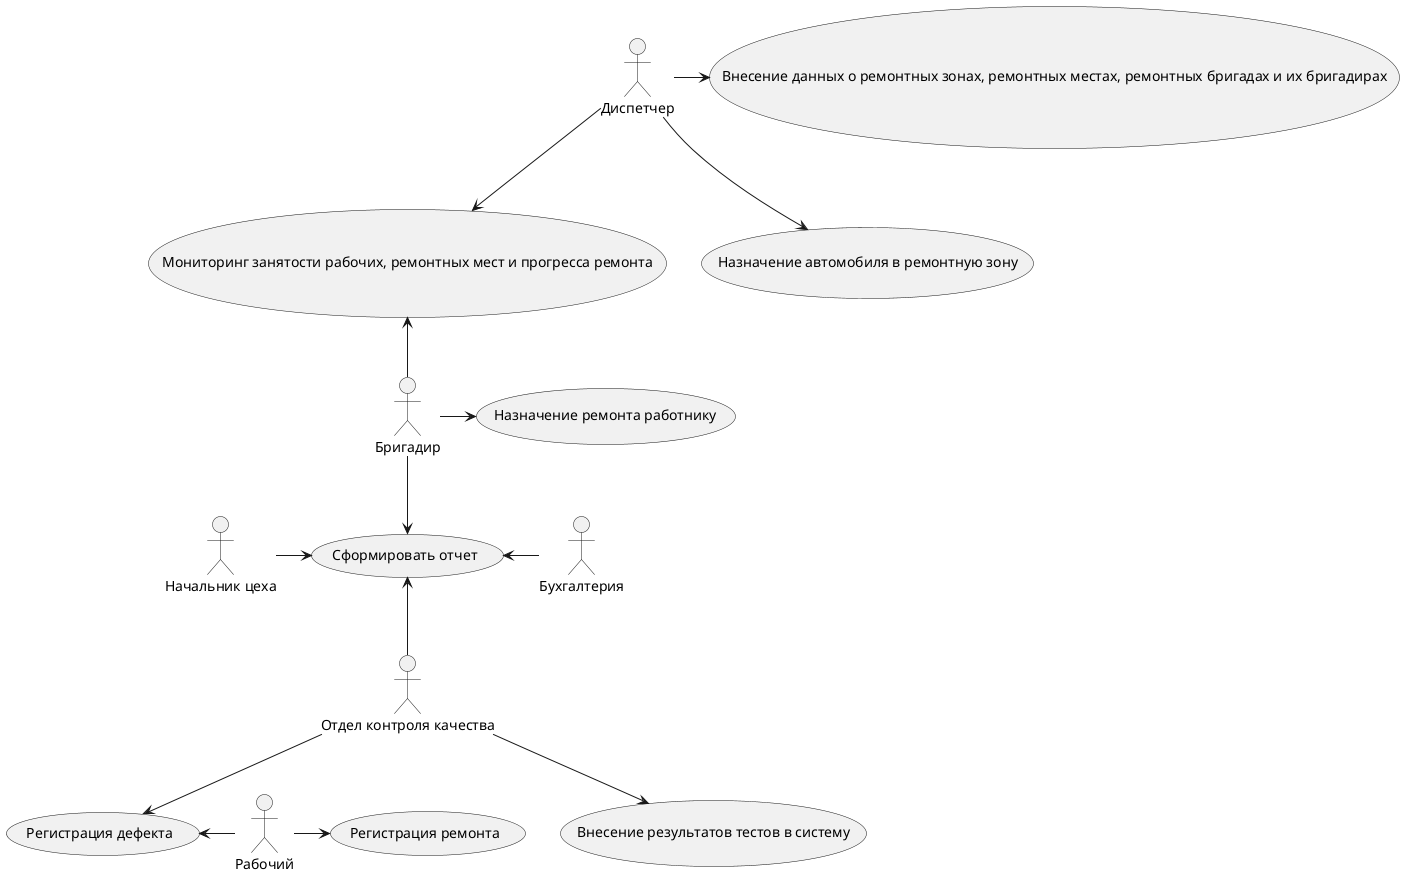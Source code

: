 @startuml


actor Диспетчер
actor Рабочий
actor Бригадир
actor "Начальник цеха"
actor "Отдел контроля качества"
actor Бухгалтерия

Диспетчер -r-> (Внесение данных о ремонтных зонах, ремонтных местах, ремонтных бригадах и их бригадирах)
Диспетчер --> (Мониторинг занятости рабочих, ремонтных мест и прогресса ремонта)
Диспетчер --> (Назначение автомобиля в ремонтную зону)

Рабочий -l-> (Регистрация дефекта)
Рабочий -r-> (Регистрация ремонта)

Бригадир -r-> (Назначение ремонта работнику)
Бригадир -u-> (Мониторинг занятости рабочих, ремонтных мест и прогресса ремонта)
Бригадир -d-> (Сформировать отчет)

"Начальник цеха" -r-> (Сформировать отчет)

"Отдел контроля качества" -u-> (Сформировать отчет)
"Отдел контроля качества" --> (Внесение результатов тестов в систему)
"Отдел контроля качества" -d-> (Регистрация дефекта)

Бухгалтерия -l-> (Сформировать отчет)


@enduml
